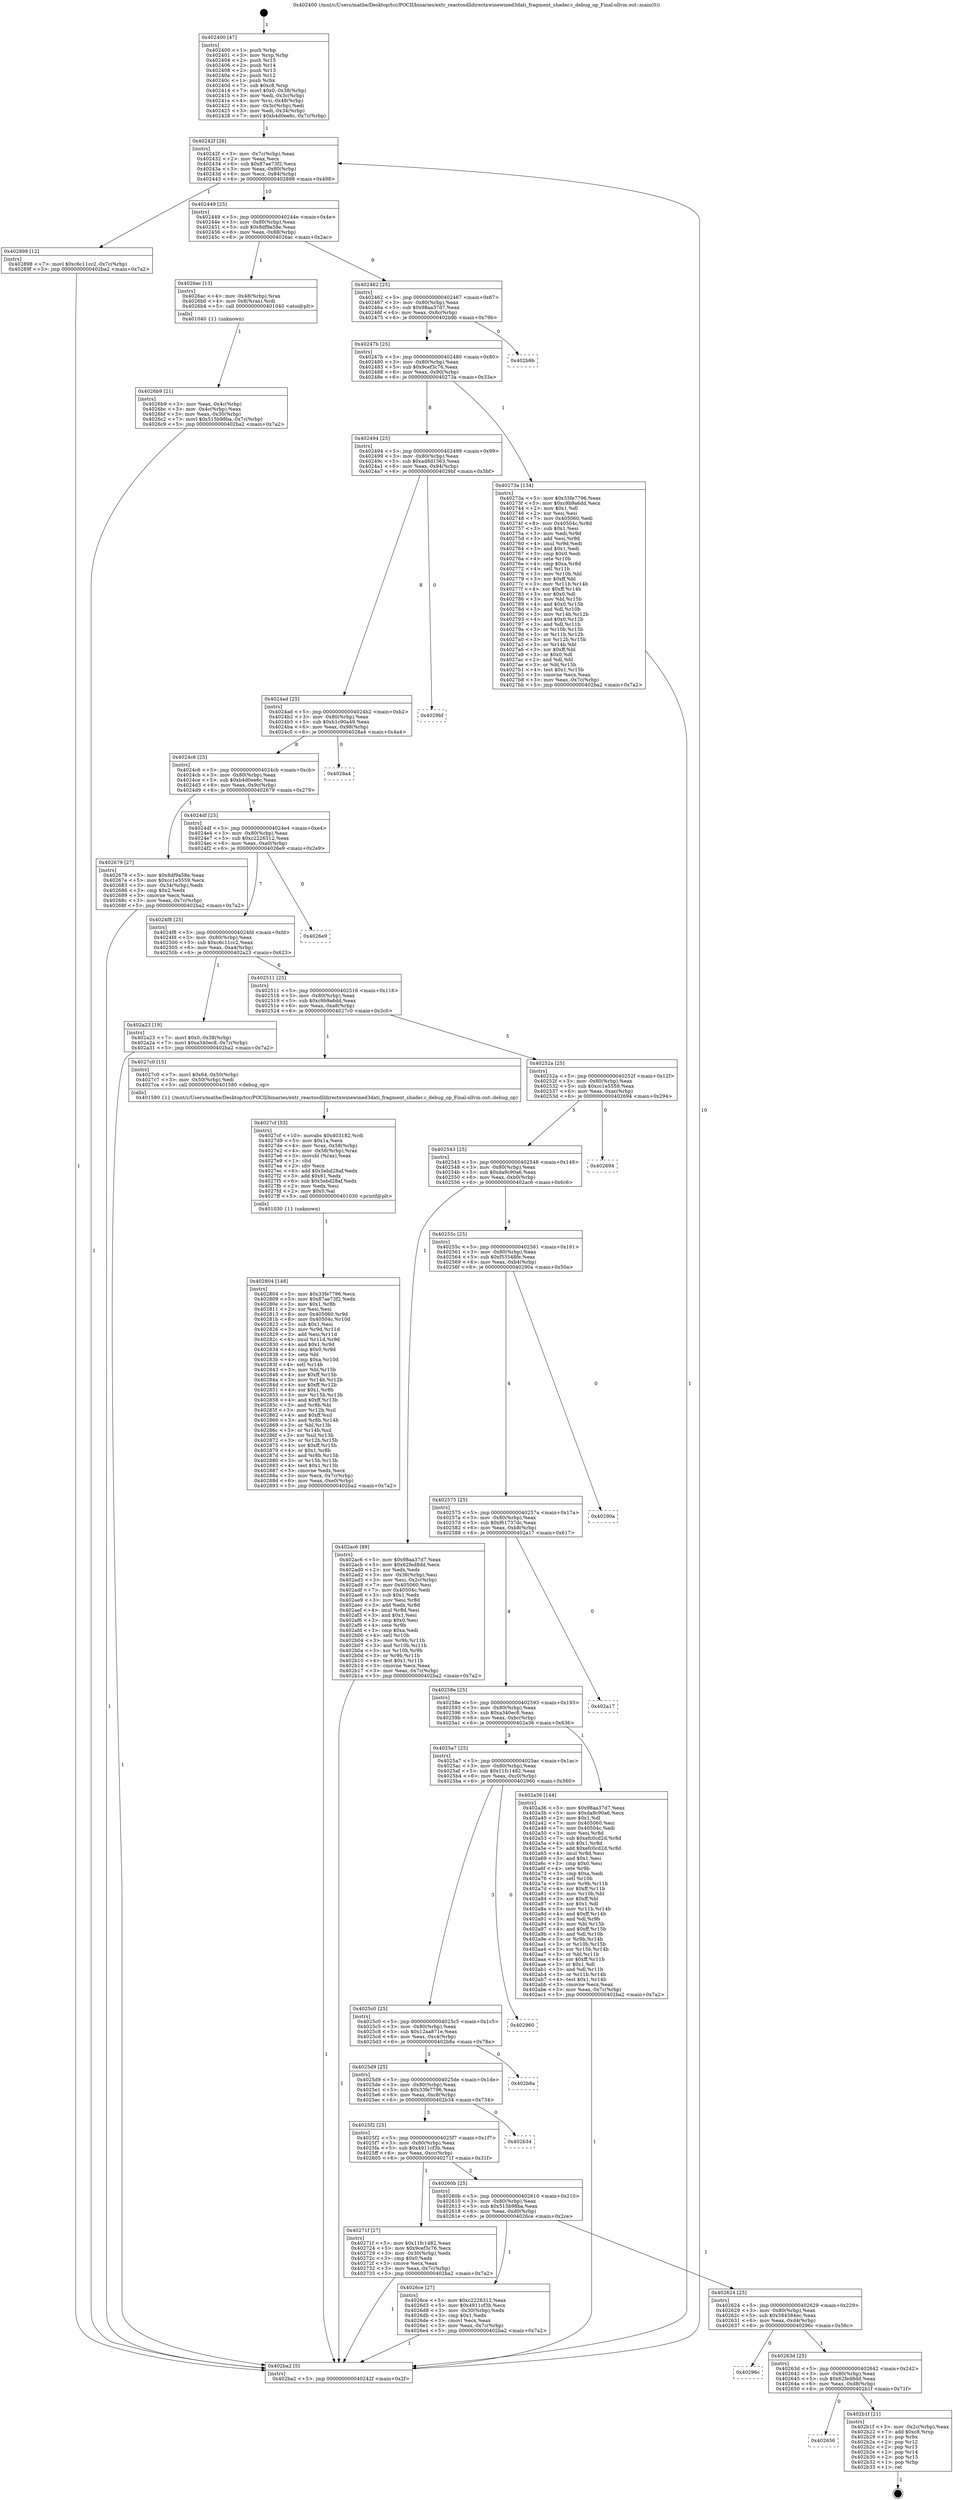 digraph "0x402400" {
  label = "0x402400 (/mnt/c/Users/mathe/Desktop/tcc/POCII/binaries/extr_reactosdlldirectxwinewined3dati_fragment_shader.c_debug_op_Final-ollvm.out::main(0))"
  labelloc = "t"
  node[shape=record]

  Entry [label="",width=0.3,height=0.3,shape=circle,fillcolor=black,style=filled]
  "0x40242f" [label="{
     0x40242f [26]\l
     | [instrs]\l
     &nbsp;&nbsp;0x40242f \<+3\>: mov -0x7c(%rbp),%eax\l
     &nbsp;&nbsp;0x402432 \<+2\>: mov %eax,%ecx\l
     &nbsp;&nbsp;0x402434 \<+6\>: sub $0x87ae73f2,%ecx\l
     &nbsp;&nbsp;0x40243a \<+3\>: mov %eax,-0x80(%rbp)\l
     &nbsp;&nbsp;0x40243d \<+6\>: mov %ecx,-0x84(%rbp)\l
     &nbsp;&nbsp;0x402443 \<+6\>: je 0000000000402898 \<main+0x498\>\l
  }"]
  "0x402898" [label="{
     0x402898 [12]\l
     | [instrs]\l
     &nbsp;&nbsp;0x402898 \<+7\>: movl $0xc6c11cc2,-0x7c(%rbp)\l
     &nbsp;&nbsp;0x40289f \<+5\>: jmp 0000000000402ba2 \<main+0x7a2\>\l
  }"]
  "0x402449" [label="{
     0x402449 [25]\l
     | [instrs]\l
     &nbsp;&nbsp;0x402449 \<+5\>: jmp 000000000040244e \<main+0x4e\>\l
     &nbsp;&nbsp;0x40244e \<+3\>: mov -0x80(%rbp),%eax\l
     &nbsp;&nbsp;0x402451 \<+5\>: sub $0x8df9a58e,%eax\l
     &nbsp;&nbsp;0x402456 \<+6\>: mov %eax,-0x88(%rbp)\l
     &nbsp;&nbsp;0x40245c \<+6\>: je 00000000004026ac \<main+0x2ac\>\l
  }"]
  Exit [label="",width=0.3,height=0.3,shape=circle,fillcolor=black,style=filled,peripheries=2]
  "0x4026ac" [label="{
     0x4026ac [13]\l
     | [instrs]\l
     &nbsp;&nbsp;0x4026ac \<+4\>: mov -0x48(%rbp),%rax\l
     &nbsp;&nbsp;0x4026b0 \<+4\>: mov 0x8(%rax),%rdi\l
     &nbsp;&nbsp;0x4026b4 \<+5\>: call 0000000000401040 \<atoi@plt\>\l
     | [calls]\l
     &nbsp;&nbsp;0x401040 \{1\} (unknown)\l
  }"]
  "0x402462" [label="{
     0x402462 [25]\l
     | [instrs]\l
     &nbsp;&nbsp;0x402462 \<+5\>: jmp 0000000000402467 \<main+0x67\>\l
     &nbsp;&nbsp;0x402467 \<+3\>: mov -0x80(%rbp),%eax\l
     &nbsp;&nbsp;0x40246a \<+5\>: sub $0x98aa37d7,%eax\l
     &nbsp;&nbsp;0x40246f \<+6\>: mov %eax,-0x8c(%rbp)\l
     &nbsp;&nbsp;0x402475 \<+6\>: je 0000000000402b9b \<main+0x79b\>\l
  }"]
  "0x402656" [label="{
     0x402656\l
  }", style=dashed]
  "0x402b9b" [label="{
     0x402b9b\l
  }", style=dashed]
  "0x40247b" [label="{
     0x40247b [25]\l
     | [instrs]\l
     &nbsp;&nbsp;0x40247b \<+5\>: jmp 0000000000402480 \<main+0x80\>\l
     &nbsp;&nbsp;0x402480 \<+3\>: mov -0x80(%rbp),%eax\l
     &nbsp;&nbsp;0x402483 \<+5\>: sub $0x9cef3c76,%eax\l
     &nbsp;&nbsp;0x402488 \<+6\>: mov %eax,-0x90(%rbp)\l
     &nbsp;&nbsp;0x40248e \<+6\>: je 000000000040273a \<main+0x33a\>\l
  }"]
  "0x402b1f" [label="{
     0x402b1f [21]\l
     | [instrs]\l
     &nbsp;&nbsp;0x402b1f \<+3\>: mov -0x2c(%rbp),%eax\l
     &nbsp;&nbsp;0x402b22 \<+7\>: add $0xc8,%rsp\l
     &nbsp;&nbsp;0x402b29 \<+1\>: pop %rbx\l
     &nbsp;&nbsp;0x402b2a \<+2\>: pop %r12\l
     &nbsp;&nbsp;0x402b2c \<+2\>: pop %r13\l
     &nbsp;&nbsp;0x402b2e \<+2\>: pop %r14\l
     &nbsp;&nbsp;0x402b30 \<+2\>: pop %r15\l
     &nbsp;&nbsp;0x402b32 \<+1\>: pop %rbp\l
     &nbsp;&nbsp;0x402b33 \<+1\>: ret\l
  }"]
  "0x40273a" [label="{
     0x40273a [134]\l
     | [instrs]\l
     &nbsp;&nbsp;0x40273a \<+5\>: mov $0x33fe7796,%eax\l
     &nbsp;&nbsp;0x40273f \<+5\>: mov $0xc9b9a6dd,%ecx\l
     &nbsp;&nbsp;0x402744 \<+2\>: mov $0x1,%dl\l
     &nbsp;&nbsp;0x402746 \<+2\>: xor %esi,%esi\l
     &nbsp;&nbsp;0x402748 \<+7\>: mov 0x405060,%edi\l
     &nbsp;&nbsp;0x40274f \<+8\>: mov 0x40504c,%r8d\l
     &nbsp;&nbsp;0x402757 \<+3\>: sub $0x1,%esi\l
     &nbsp;&nbsp;0x40275a \<+3\>: mov %edi,%r9d\l
     &nbsp;&nbsp;0x40275d \<+3\>: add %esi,%r9d\l
     &nbsp;&nbsp;0x402760 \<+4\>: imul %r9d,%edi\l
     &nbsp;&nbsp;0x402764 \<+3\>: and $0x1,%edi\l
     &nbsp;&nbsp;0x402767 \<+3\>: cmp $0x0,%edi\l
     &nbsp;&nbsp;0x40276a \<+4\>: sete %r10b\l
     &nbsp;&nbsp;0x40276e \<+4\>: cmp $0xa,%r8d\l
     &nbsp;&nbsp;0x402772 \<+4\>: setl %r11b\l
     &nbsp;&nbsp;0x402776 \<+3\>: mov %r10b,%bl\l
     &nbsp;&nbsp;0x402779 \<+3\>: xor $0xff,%bl\l
     &nbsp;&nbsp;0x40277c \<+3\>: mov %r11b,%r14b\l
     &nbsp;&nbsp;0x40277f \<+4\>: xor $0xff,%r14b\l
     &nbsp;&nbsp;0x402783 \<+3\>: xor $0x0,%dl\l
     &nbsp;&nbsp;0x402786 \<+3\>: mov %bl,%r15b\l
     &nbsp;&nbsp;0x402789 \<+4\>: and $0x0,%r15b\l
     &nbsp;&nbsp;0x40278d \<+3\>: and %dl,%r10b\l
     &nbsp;&nbsp;0x402790 \<+3\>: mov %r14b,%r12b\l
     &nbsp;&nbsp;0x402793 \<+4\>: and $0x0,%r12b\l
     &nbsp;&nbsp;0x402797 \<+3\>: and %dl,%r11b\l
     &nbsp;&nbsp;0x40279a \<+3\>: or %r10b,%r15b\l
     &nbsp;&nbsp;0x40279d \<+3\>: or %r11b,%r12b\l
     &nbsp;&nbsp;0x4027a0 \<+3\>: xor %r12b,%r15b\l
     &nbsp;&nbsp;0x4027a3 \<+3\>: or %r14b,%bl\l
     &nbsp;&nbsp;0x4027a6 \<+3\>: xor $0xff,%bl\l
     &nbsp;&nbsp;0x4027a9 \<+3\>: or $0x0,%dl\l
     &nbsp;&nbsp;0x4027ac \<+2\>: and %dl,%bl\l
     &nbsp;&nbsp;0x4027ae \<+3\>: or %bl,%r15b\l
     &nbsp;&nbsp;0x4027b1 \<+4\>: test $0x1,%r15b\l
     &nbsp;&nbsp;0x4027b5 \<+3\>: cmovne %ecx,%eax\l
     &nbsp;&nbsp;0x4027b8 \<+3\>: mov %eax,-0x7c(%rbp)\l
     &nbsp;&nbsp;0x4027bb \<+5\>: jmp 0000000000402ba2 \<main+0x7a2\>\l
  }"]
  "0x402494" [label="{
     0x402494 [25]\l
     | [instrs]\l
     &nbsp;&nbsp;0x402494 \<+5\>: jmp 0000000000402499 \<main+0x99\>\l
     &nbsp;&nbsp;0x402499 \<+3\>: mov -0x80(%rbp),%eax\l
     &nbsp;&nbsp;0x40249c \<+5\>: sub $0xad8d1563,%eax\l
     &nbsp;&nbsp;0x4024a1 \<+6\>: mov %eax,-0x94(%rbp)\l
     &nbsp;&nbsp;0x4024a7 \<+6\>: je 00000000004029bf \<main+0x5bf\>\l
  }"]
  "0x40263d" [label="{
     0x40263d [25]\l
     | [instrs]\l
     &nbsp;&nbsp;0x40263d \<+5\>: jmp 0000000000402642 \<main+0x242\>\l
     &nbsp;&nbsp;0x402642 \<+3\>: mov -0x80(%rbp),%eax\l
     &nbsp;&nbsp;0x402645 \<+5\>: sub $0x62fed8dd,%eax\l
     &nbsp;&nbsp;0x40264a \<+6\>: mov %eax,-0xd8(%rbp)\l
     &nbsp;&nbsp;0x402650 \<+6\>: je 0000000000402b1f \<main+0x71f\>\l
  }"]
  "0x4029bf" [label="{
     0x4029bf\l
  }", style=dashed]
  "0x4024ad" [label="{
     0x4024ad [25]\l
     | [instrs]\l
     &nbsp;&nbsp;0x4024ad \<+5\>: jmp 00000000004024b2 \<main+0xb2\>\l
     &nbsp;&nbsp;0x4024b2 \<+3\>: mov -0x80(%rbp),%eax\l
     &nbsp;&nbsp;0x4024b5 \<+5\>: sub $0xb1c90a49,%eax\l
     &nbsp;&nbsp;0x4024ba \<+6\>: mov %eax,-0x98(%rbp)\l
     &nbsp;&nbsp;0x4024c0 \<+6\>: je 00000000004028a4 \<main+0x4a4\>\l
  }"]
  "0x40296c" [label="{
     0x40296c\l
  }", style=dashed]
  "0x4028a4" [label="{
     0x4028a4\l
  }", style=dashed]
  "0x4024c6" [label="{
     0x4024c6 [25]\l
     | [instrs]\l
     &nbsp;&nbsp;0x4024c6 \<+5\>: jmp 00000000004024cb \<main+0xcb\>\l
     &nbsp;&nbsp;0x4024cb \<+3\>: mov -0x80(%rbp),%eax\l
     &nbsp;&nbsp;0x4024ce \<+5\>: sub $0xb4d0ee6c,%eax\l
     &nbsp;&nbsp;0x4024d3 \<+6\>: mov %eax,-0x9c(%rbp)\l
     &nbsp;&nbsp;0x4024d9 \<+6\>: je 0000000000402679 \<main+0x279\>\l
  }"]
  "0x402804" [label="{
     0x402804 [148]\l
     | [instrs]\l
     &nbsp;&nbsp;0x402804 \<+5\>: mov $0x33fe7796,%ecx\l
     &nbsp;&nbsp;0x402809 \<+5\>: mov $0x87ae73f2,%edx\l
     &nbsp;&nbsp;0x40280e \<+3\>: mov $0x1,%r8b\l
     &nbsp;&nbsp;0x402811 \<+2\>: xor %esi,%esi\l
     &nbsp;&nbsp;0x402813 \<+8\>: mov 0x405060,%r9d\l
     &nbsp;&nbsp;0x40281b \<+8\>: mov 0x40504c,%r10d\l
     &nbsp;&nbsp;0x402823 \<+3\>: sub $0x1,%esi\l
     &nbsp;&nbsp;0x402826 \<+3\>: mov %r9d,%r11d\l
     &nbsp;&nbsp;0x402829 \<+3\>: add %esi,%r11d\l
     &nbsp;&nbsp;0x40282c \<+4\>: imul %r11d,%r9d\l
     &nbsp;&nbsp;0x402830 \<+4\>: and $0x1,%r9d\l
     &nbsp;&nbsp;0x402834 \<+4\>: cmp $0x0,%r9d\l
     &nbsp;&nbsp;0x402838 \<+3\>: sete %bl\l
     &nbsp;&nbsp;0x40283b \<+4\>: cmp $0xa,%r10d\l
     &nbsp;&nbsp;0x40283f \<+4\>: setl %r14b\l
     &nbsp;&nbsp;0x402843 \<+3\>: mov %bl,%r15b\l
     &nbsp;&nbsp;0x402846 \<+4\>: xor $0xff,%r15b\l
     &nbsp;&nbsp;0x40284a \<+3\>: mov %r14b,%r12b\l
     &nbsp;&nbsp;0x40284d \<+4\>: xor $0xff,%r12b\l
     &nbsp;&nbsp;0x402851 \<+4\>: xor $0x1,%r8b\l
     &nbsp;&nbsp;0x402855 \<+3\>: mov %r15b,%r13b\l
     &nbsp;&nbsp;0x402858 \<+4\>: and $0xff,%r13b\l
     &nbsp;&nbsp;0x40285c \<+3\>: and %r8b,%bl\l
     &nbsp;&nbsp;0x40285f \<+3\>: mov %r12b,%sil\l
     &nbsp;&nbsp;0x402862 \<+4\>: and $0xff,%sil\l
     &nbsp;&nbsp;0x402866 \<+3\>: and %r8b,%r14b\l
     &nbsp;&nbsp;0x402869 \<+3\>: or %bl,%r13b\l
     &nbsp;&nbsp;0x40286c \<+3\>: or %r14b,%sil\l
     &nbsp;&nbsp;0x40286f \<+3\>: xor %sil,%r13b\l
     &nbsp;&nbsp;0x402872 \<+3\>: or %r12b,%r15b\l
     &nbsp;&nbsp;0x402875 \<+4\>: xor $0xff,%r15b\l
     &nbsp;&nbsp;0x402879 \<+4\>: or $0x1,%r8b\l
     &nbsp;&nbsp;0x40287d \<+3\>: and %r8b,%r15b\l
     &nbsp;&nbsp;0x402880 \<+3\>: or %r15b,%r13b\l
     &nbsp;&nbsp;0x402883 \<+4\>: test $0x1,%r13b\l
     &nbsp;&nbsp;0x402887 \<+3\>: cmovne %edx,%ecx\l
     &nbsp;&nbsp;0x40288a \<+3\>: mov %ecx,-0x7c(%rbp)\l
     &nbsp;&nbsp;0x40288d \<+6\>: mov %eax,-0xe0(%rbp)\l
     &nbsp;&nbsp;0x402893 \<+5\>: jmp 0000000000402ba2 \<main+0x7a2\>\l
  }"]
  "0x402679" [label="{
     0x402679 [27]\l
     | [instrs]\l
     &nbsp;&nbsp;0x402679 \<+5\>: mov $0x8df9a58e,%eax\l
     &nbsp;&nbsp;0x40267e \<+5\>: mov $0xcc1e5559,%ecx\l
     &nbsp;&nbsp;0x402683 \<+3\>: mov -0x34(%rbp),%edx\l
     &nbsp;&nbsp;0x402686 \<+3\>: cmp $0x2,%edx\l
     &nbsp;&nbsp;0x402689 \<+3\>: cmovne %ecx,%eax\l
     &nbsp;&nbsp;0x40268c \<+3\>: mov %eax,-0x7c(%rbp)\l
     &nbsp;&nbsp;0x40268f \<+5\>: jmp 0000000000402ba2 \<main+0x7a2\>\l
  }"]
  "0x4024df" [label="{
     0x4024df [25]\l
     | [instrs]\l
     &nbsp;&nbsp;0x4024df \<+5\>: jmp 00000000004024e4 \<main+0xe4\>\l
     &nbsp;&nbsp;0x4024e4 \<+3\>: mov -0x80(%rbp),%eax\l
     &nbsp;&nbsp;0x4024e7 \<+5\>: sub $0xc2226312,%eax\l
     &nbsp;&nbsp;0x4024ec \<+6\>: mov %eax,-0xa0(%rbp)\l
     &nbsp;&nbsp;0x4024f2 \<+6\>: je 00000000004026e9 \<main+0x2e9\>\l
  }"]
  "0x402ba2" [label="{
     0x402ba2 [5]\l
     | [instrs]\l
     &nbsp;&nbsp;0x402ba2 \<+5\>: jmp 000000000040242f \<main+0x2f\>\l
  }"]
  "0x402400" [label="{
     0x402400 [47]\l
     | [instrs]\l
     &nbsp;&nbsp;0x402400 \<+1\>: push %rbp\l
     &nbsp;&nbsp;0x402401 \<+3\>: mov %rsp,%rbp\l
     &nbsp;&nbsp;0x402404 \<+2\>: push %r15\l
     &nbsp;&nbsp;0x402406 \<+2\>: push %r14\l
     &nbsp;&nbsp;0x402408 \<+2\>: push %r13\l
     &nbsp;&nbsp;0x40240a \<+2\>: push %r12\l
     &nbsp;&nbsp;0x40240c \<+1\>: push %rbx\l
     &nbsp;&nbsp;0x40240d \<+7\>: sub $0xc8,%rsp\l
     &nbsp;&nbsp;0x402414 \<+7\>: movl $0x0,-0x38(%rbp)\l
     &nbsp;&nbsp;0x40241b \<+3\>: mov %edi,-0x3c(%rbp)\l
     &nbsp;&nbsp;0x40241e \<+4\>: mov %rsi,-0x48(%rbp)\l
     &nbsp;&nbsp;0x402422 \<+3\>: mov -0x3c(%rbp),%edi\l
     &nbsp;&nbsp;0x402425 \<+3\>: mov %edi,-0x34(%rbp)\l
     &nbsp;&nbsp;0x402428 \<+7\>: movl $0xb4d0ee6c,-0x7c(%rbp)\l
  }"]
  "0x4026b9" [label="{
     0x4026b9 [21]\l
     | [instrs]\l
     &nbsp;&nbsp;0x4026b9 \<+3\>: mov %eax,-0x4c(%rbp)\l
     &nbsp;&nbsp;0x4026bc \<+3\>: mov -0x4c(%rbp),%eax\l
     &nbsp;&nbsp;0x4026bf \<+3\>: mov %eax,-0x30(%rbp)\l
     &nbsp;&nbsp;0x4026c2 \<+7\>: movl $0x515b98ba,-0x7c(%rbp)\l
     &nbsp;&nbsp;0x4026c9 \<+5\>: jmp 0000000000402ba2 \<main+0x7a2\>\l
  }"]
  "0x4027cf" [label="{
     0x4027cf [53]\l
     | [instrs]\l
     &nbsp;&nbsp;0x4027cf \<+10\>: movabs $0x403182,%rdi\l
     &nbsp;&nbsp;0x4027d9 \<+5\>: mov $0x1a,%ecx\l
     &nbsp;&nbsp;0x4027de \<+4\>: mov %rax,-0x58(%rbp)\l
     &nbsp;&nbsp;0x4027e2 \<+4\>: mov -0x58(%rbp),%rax\l
     &nbsp;&nbsp;0x4027e6 \<+3\>: movsbl (%rax),%eax\l
     &nbsp;&nbsp;0x4027e9 \<+1\>: cltd\l
     &nbsp;&nbsp;0x4027ea \<+2\>: idiv %ecx\l
     &nbsp;&nbsp;0x4027ec \<+6\>: add $0x5ebd28af,%edx\l
     &nbsp;&nbsp;0x4027f2 \<+3\>: add $0x61,%edx\l
     &nbsp;&nbsp;0x4027f5 \<+6\>: sub $0x5ebd28af,%edx\l
     &nbsp;&nbsp;0x4027fb \<+2\>: mov %edx,%esi\l
     &nbsp;&nbsp;0x4027fd \<+2\>: mov $0x0,%al\l
     &nbsp;&nbsp;0x4027ff \<+5\>: call 0000000000401030 \<printf@plt\>\l
     | [calls]\l
     &nbsp;&nbsp;0x401030 \{1\} (unknown)\l
  }"]
  "0x4026e9" [label="{
     0x4026e9\l
  }", style=dashed]
  "0x4024f8" [label="{
     0x4024f8 [25]\l
     | [instrs]\l
     &nbsp;&nbsp;0x4024f8 \<+5\>: jmp 00000000004024fd \<main+0xfd\>\l
     &nbsp;&nbsp;0x4024fd \<+3\>: mov -0x80(%rbp),%eax\l
     &nbsp;&nbsp;0x402500 \<+5\>: sub $0xc6c11cc2,%eax\l
     &nbsp;&nbsp;0x402505 \<+6\>: mov %eax,-0xa4(%rbp)\l
     &nbsp;&nbsp;0x40250b \<+6\>: je 0000000000402a23 \<main+0x623\>\l
  }"]
  "0x402624" [label="{
     0x402624 [25]\l
     | [instrs]\l
     &nbsp;&nbsp;0x402624 \<+5\>: jmp 0000000000402629 \<main+0x229\>\l
     &nbsp;&nbsp;0x402629 \<+3\>: mov -0x80(%rbp),%eax\l
     &nbsp;&nbsp;0x40262c \<+5\>: sub $0x584584ec,%eax\l
     &nbsp;&nbsp;0x402631 \<+6\>: mov %eax,-0xd4(%rbp)\l
     &nbsp;&nbsp;0x402637 \<+6\>: je 000000000040296c \<main+0x56c\>\l
  }"]
  "0x402a23" [label="{
     0x402a23 [19]\l
     | [instrs]\l
     &nbsp;&nbsp;0x402a23 \<+7\>: movl $0x0,-0x38(%rbp)\l
     &nbsp;&nbsp;0x402a2a \<+7\>: movl $0xa340ec8,-0x7c(%rbp)\l
     &nbsp;&nbsp;0x402a31 \<+5\>: jmp 0000000000402ba2 \<main+0x7a2\>\l
  }"]
  "0x402511" [label="{
     0x402511 [25]\l
     | [instrs]\l
     &nbsp;&nbsp;0x402511 \<+5\>: jmp 0000000000402516 \<main+0x116\>\l
     &nbsp;&nbsp;0x402516 \<+3\>: mov -0x80(%rbp),%eax\l
     &nbsp;&nbsp;0x402519 \<+5\>: sub $0xc9b9a6dd,%eax\l
     &nbsp;&nbsp;0x40251e \<+6\>: mov %eax,-0xa8(%rbp)\l
     &nbsp;&nbsp;0x402524 \<+6\>: je 00000000004027c0 \<main+0x3c0\>\l
  }"]
  "0x4026ce" [label="{
     0x4026ce [27]\l
     | [instrs]\l
     &nbsp;&nbsp;0x4026ce \<+5\>: mov $0xc2226312,%eax\l
     &nbsp;&nbsp;0x4026d3 \<+5\>: mov $0x4911cf3b,%ecx\l
     &nbsp;&nbsp;0x4026d8 \<+3\>: mov -0x30(%rbp),%edx\l
     &nbsp;&nbsp;0x4026db \<+3\>: cmp $0x1,%edx\l
     &nbsp;&nbsp;0x4026de \<+3\>: cmovl %ecx,%eax\l
     &nbsp;&nbsp;0x4026e1 \<+3\>: mov %eax,-0x7c(%rbp)\l
     &nbsp;&nbsp;0x4026e4 \<+5\>: jmp 0000000000402ba2 \<main+0x7a2\>\l
  }"]
  "0x4027c0" [label="{
     0x4027c0 [15]\l
     | [instrs]\l
     &nbsp;&nbsp;0x4027c0 \<+7\>: movl $0x64,-0x50(%rbp)\l
     &nbsp;&nbsp;0x4027c7 \<+3\>: mov -0x50(%rbp),%edi\l
     &nbsp;&nbsp;0x4027ca \<+5\>: call 0000000000401580 \<debug_op\>\l
     | [calls]\l
     &nbsp;&nbsp;0x401580 \{1\} (/mnt/c/Users/mathe/Desktop/tcc/POCII/binaries/extr_reactosdlldirectxwinewined3dati_fragment_shader.c_debug_op_Final-ollvm.out::debug_op)\l
  }"]
  "0x40252a" [label="{
     0x40252a [25]\l
     | [instrs]\l
     &nbsp;&nbsp;0x40252a \<+5\>: jmp 000000000040252f \<main+0x12f\>\l
     &nbsp;&nbsp;0x40252f \<+3\>: mov -0x80(%rbp),%eax\l
     &nbsp;&nbsp;0x402532 \<+5\>: sub $0xcc1e5559,%eax\l
     &nbsp;&nbsp;0x402537 \<+6\>: mov %eax,-0xac(%rbp)\l
     &nbsp;&nbsp;0x40253d \<+6\>: je 0000000000402694 \<main+0x294\>\l
  }"]
  "0x40260b" [label="{
     0x40260b [25]\l
     | [instrs]\l
     &nbsp;&nbsp;0x40260b \<+5\>: jmp 0000000000402610 \<main+0x210\>\l
     &nbsp;&nbsp;0x402610 \<+3\>: mov -0x80(%rbp),%eax\l
     &nbsp;&nbsp;0x402613 \<+5\>: sub $0x515b98ba,%eax\l
     &nbsp;&nbsp;0x402618 \<+6\>: mov %eax,-0xd0(%rbp)\l
     &nbsp;&nbsp;0x40261e \<+6\>: je 00000000004026ce \<main+0x2ce\>\l
  }"]
  "0x402694" [label="{
     0x402694\l
  }", style=dashed]
  "0x402543" [label="{
     0x402543 [25]\l
     | [instrs]\l
     &nbsp;&nbsp;0x402543 \<+5\>: jmp 0000000000402548 \<main+0x148\>\l
     &nbsp;&nbsp;0x402548 \<+3\>: mov -0x80(%rbp),%eax\l
     &nbsp;&nbsp;0x40254b \<+5\>: sub $0xda9c90a6,%eax\l
     &nbsp;&nbsp;0x402550 \<+6\>: mov %eax,-0xb0(%rbp)\l
     &nbsp;&nbsp;0x402556 \<+6\>: je 0000000000402ac6 \<main+0x6c6\>\l
  }"]
  "0x40271f" [label="{
     0x40271f [27]\l
     | [instrs]\l
     &nbsp;&nbsp;0x40271f \<+5\>: mov $0x11fc1482,%eax\l
     &nbsp;&nbsp;0x402724 \<+5\>: mov $0x9cef3c76,%ecx\l
     &nbsp;&nbsp;0x402729 \<+3\>: mov -0x30(%rbp),%edx\l
     &nbsp;&nbsp;0x40272c \<+3\>: cmp $0x0,%edx\l
     &nbsp;&nbsp;0x40272f \<+3\>: cmove %ecx,%eax\l
     &nbsp;&nbsp;0x402732 \<+3\>: mov %eax,-0x7c(%rbp)\l
     &nbsp;&nbsp;0x402735 \<+5\>: jmp 0000000000402ba2 \<main+0x7a2\>\l
  }"]
  "0x402ac6" [label="{
     0x402ac6 [89]\l
     | [instrs]\l
     &nbsp;&nbsp;0x402ac6 \<+5\>: mov $0x98aa37d7,%eax\l
     &nbsp;&nbsp;0x402acb \<+5\>: mov $0x62fed8dd,%ecx\l
     &nbsp;&nbsp;0x402ad0 \<+2\>: xor %edx,%edx\l
     &nbsp;&nbsp;0x402ad2 \<+3\>: mov -0x38(%rbp),%esi\l
     &nbsp;&nbsp;0x402ad5 \<+3\>: mov %esi,-0x2c(%rbp)\l
     &nbsp;&nbsp;0x402ad8 \<+7\>: mov 0x405060,%esi\l
     &nbsp;&nbsp;0x402adf \<+7\>: mov 0x40504c,%edi\l
     &nbsp;&nbsp;0x402ae6 \<+3\>: sub $0x1,%edx\l
     &nbsp;&nbsp;0x402ae9 \<+3\>: mov %esi,%r8d\l
     &nbsp;&nbsp;0x402aec \<+3\>: add %edx,%r8d\l
     &nbsp;&nbsp;0x402aef \<+4\>: imul %r8d,%esi\l
     &nbsp;&nbsp;0x402af3 \<+3\>: and $0x1,%esi\l
     &nbsp;&nbsp;0x402af6 \<+3\>: cmp $0x0,%esi\l
     &nbsp;&nbsp;0x402af9 \<+4\>: sete %r9b\l
     &nbsp;&nbsp;0x402afd \<+3\>: cmp $0xa,%edi\l
     &nbsp;&nbsp;0x402b00 \<+4\>: setl %r10b\l
     &nbsp;&nbsp;0x402b04 \<+3\>: mov %r9b,%r11b\l
     &nbsp;&nbsp;0x402b07 \<+3\>: and %r10b,%r11b\l
     &nbsp;&nbsp;0x402b0a \<+3\>: xor %r10b,%r9b\l
     &nbsp;&nbsp;0x402b0d \<+3\>: or %r9b,%r11b\l
     &nbsp;&nbsp;0x402b10 \<+4\>: test $0x1,%r11b\l
     &nbsp;&nbsp;0x402b14 \<+3\>: cmovne %ecx,%eax\l
     &nbsp;&nbsp;0x402b17 \<+3\>: mov %eax,-0x7c(%rbp)\l
     &nbsp;&nbsp;0x402b1a \<+5\>: jmp 0000000000402ba2 \<main+0x7a2\>\l
  }"]
  "0x40255c" [label="{
     0x40255c [25]\l
     | [instrs]\l
     &nbsp;&nbsp;0x40255c \<+5\>: jmp 0000000000402561 \<main+0x161\>\l
     &nbsp;&nbsp;0x402561 \<+3\>: mov -0x80(%rbp),%eax\l
     &nbsp;&nbsp;0x402564 \<+5\>: sub $0xf53548fe,%eax\l
     &nbsp;&nbsp;0x402569 \<+6\>: mov %eax,-0xb4(%rbp)\l
     &nbsp;&nbsp;0x40256f \<+6\>: je 000000000040290a \<main+0x50a\>\l
  }"]
  "0x4025f2" [label="{
     0x4025f2 [25]\l
     | [instrs]\l
     &nbsp;&nbsp;0x4025f2 \<+5\>: jmp 00000000004025f7 \<main+0x1f7\>\l
     &nbsp;&nbsp;0x4025f7 \<+3\>: mov -0x80(%rbp),%eax\l
     &nbsp;&nbsp;0x4025fa \<+5\>: sub $0x4911cf3b,%eax\l
     &nbsp;&nbsp;0x4025ff \<+6\>: mov %eax,-0xcc(%rbp)\l
     &nbsp;&nbsp;0x402605 \<+6\>: je 000000000040271f \<main+0x31f\>\l
  }"]
  "0x40290a" [label="{
     0x40290a\l
  }", style=dashed]
  "0x402575" [label="{
     0x402575 [25]\l
     | [instrs]\l
     &nbsp;&nbsp;0x402575 \<+5\>: jmp 000000000040257a \<main+0x17a\>\l
     &nbsp;&nbsp;0x40257a \<+3\>: mov -0x80(%rbp),%eax\l
     &nbsp;&nbsp;0x40257d \<+5\>: sub $0xf61737dc,%eax\l
     &nbsp;&nbsp;0x402582 \<+6\>: mov %eax,-0xb8(%rbp)\l
     &nbsp;&nbsp;0x402588 \<+6\>: je 0000000000402a17 \<main+0x617\>\l
  }"]
  "0x402b34" [label="{
     0x402b34\l
  }", style=dashed]
  "0x402a17" [label="{
     0x402a17\l
  }", style=dashed]
  "0x40258e" [label="{
     0x40258e [25]\l
     | [instrs]\l
     &nbsp;&nbsp;0x40258e \<+5\>: jmp 0000000000402593 \<main+0x193\>\l
     &nbsp;&nbsp;0x402593 \<+3\>: mov -0x80(%rbp),%eax\l
     &nbsp;&nbsp;0x402596 \<+5\>: sub $0xa340ec8,%eax\l
     &nbsp;&nbsp;0x40259b \<+6\>: mov %eax,-0xbc(%rbp)\l
     &nbsp;&nbsp;0x4025a1 \<+6\>: je 0000000000402a36 \<main+0x636\>\l
  }"]
  "0x4025d9" [label="{
     0x4025d9 [25]\l
     | [instrs]\l
     &nbsp;&nbsp;0x4025d9 \<+5\>: jmp 00000000004025de \<main+0x1de\>\l
     &nbsp;&nbsp;0x4025de \<+3\>: mov -0x80(%rbp),%eax\l
     &nbsp;&nbsp;0x4025e1 \<+5\>: sub $0x33fe7796,%eax\l
     &nbsp;&nbsp;0x4025e6 \<+6\>: mov %eax,-0xc8(%rbp)\l
     &nbsp;&nbsp;0x4025ec \<+6\>: je 0000000000402b34 \<main+0x734\>\l
  }"]
  "0x402a36" [label="{
     0x402a36 [144]\l
     | [instrs]\l
     &nbsp;&nbsp;0x402a36 \<+5\>: mov $0x98aa37d7,%eax\l
     &nbsp;&nbsp;0x402a3b \<+5\>: mov $0xda9c90a6,%ecx\l
     &nbsp;&nbsp;0x402a40 \<+2\>: mov $0x1,%dl\l
     &nbsp;&nbsp;0x402a42 \<+7\>: mov 0x405060,%esi\l
     &nbsp;&nbsp;0x402a49 \<+7\>: mov 0x40504c,%edi\l
     &nbsp;&nbsp;0x402a50 \<+3\>: mov %esi,%r8d\l
     &nbsp;&nbsp;0x402a53 \<+7\>: sub $0xefc0cd2d,%r8d\l
     &nbsp;&nbsp;0x402a5a \<+4\>: sub $0x1,%r8d\l
     &nbsp;&nbsp;0x402a5e \<+7\>: add $0xefc0cd2d,%r8d\l
     &nbsp;&nbsp;0x402a65 \<+4\>: imul %r8d,%esi\l
     &nbsp;&nbsp;0x402a69 \<+3\>: and $0x1,%esi\l
     &nbsp;&nbsp;0x402a6c \<+3\>: cmp $0x0,%esi\l
     &nbsp;&nbsp;0x402a6f \<+4\>: sete %r9b\l
     &nbsp;&nbsp;0x402a73 \<+3\>: cmp $0xa,%edi\l
     &nbsp;&nbsp;0x402a76 \<+4\>: setl %r10b\l
     &nbsp;&nbsp;0x402a7a \<+3\>: mov %r9b,%r11b\l
     &nbsp;&nbsp;0x402a7d \<+4\>: xor $0xff,%r11b\l
     &nbsp;&nbsp;0x402a81 \<+3\>: mov %r10b,%bl\l
     &nbsp;&nbsp;0x402a84 \<+3\>: xor $0xff,%bl\l
     &nbsp;&nbsp;0x402a87 \<+3\>: xor $0x1,%dl\l
     &nbsp;&nbsp;0x402a8a \<+3\>: mov %r11b,%r14b\l
     &nbsp;&nbsp;0x402a8d \<+4\>: and $0xff,%r14b\l
     &nbsp;&nbsp;0x402a91 \<+3\>: and %dl,%r9b\l
     &nbsp;&nbsp;0x402a94 \<+3\>: mov %bl,%r15b\l
     &nbsp;&nbsp;0x402a97 \<+4\>: and $0xff,%r15b\l
     &nbsp;&nbsp;0x402a9b \<+3\>: and %dl,%r10b\l
     &nbsp;&nbsp;0x402a9e \<+3\>: or %r9b,%r14b\l
     &nbsp;&nbsp;0x402aa1 \<+3\>: or %r10b,%r15b\l
     &nbsp;&nbsp;0x402aa4 \<+3\>: xor %r15b,%r14b\l
     &nbsp;&nbsp;0x402aa7 \<+3\>: or %bl,%r11b\l
     &nbsp;&nbsp;0x402aaa \<+4\>: xor $0xff,%r11b\l
     &nbsp;&nbsp;0x402aae \<+3\>: or $0x1,%dl\l
     &nbsp;&nbsp;0x402ab1 \<+3\>: and %dl,%r11b\l
     &nbsp;&nbsp;0x402ab4 \<+3\>: or %r11b,%r14b\l
     &nbsp;&nbsp;0x402ab7 \<+4\>: test $0x1,%r14b\l
     &nbsp;&nbsp;0x402abb \<+3\>: cmovne %ecx,%eax\l
     &nbsp;&nbsp;0x402abe \<+3\>: mov %eax,-0x7c(%rbp)\l
     &nbsp;&nbsp;0x402ac1 \<+5\>: jmp 0000000000402ba2 \<main+0x7a2\>\l
  }"]
  "0x4025a7" [label="{
     0x4025a7 [25]\l
     | [instrs]\l
     &nbsp;&nbsp;0x4025a7 \<+5\>: jmp 00000000004025ac \<main+0x1ac\>\l
     &nbsp;&nbsp;0x4025ac \<+3\>: mov -0x80(%rbp),%eax\l
     &nbsp;&nbsp;0x4025af \<+5\>: sub $0x11fc1482,%eax\l
     &nbsp;&nbsp;0x4025b4 \<+6\>: mov %eax,-0xc0(%rbp)\l
     &nbsp;&nbsp;0x4025ba \<+6\>: je 0000000000402960 \<main+0x560\>\l
  }"]
  "0x402b8a" [label="{
     0x402b8a\l
  }", style=dashed]
  "0x402960" [label="{
     0x402960\l
  }", style=dashed]
  "0x4025c0" [label="{
     0x4025c0 [25]\l
     | [instrs]\l
     &nbsp;&nbsp;0x4025c0 \<+5\>: jmp 00000000004025c5 \<main+0x1c5\>\l
     &nbsp;&nbsp;0x4025c5 \<+3\>: mov -0x80(%rbp),%eax\l
     &nbsp;&nbsp;0x4025c8 \<+5\>: sub $0x12aa871e,%eax\l
     &nbsp;&nbsp;0x4025cd \<+6\>: mov %eax,-0xc4(%rbp)\l
     &nbsp;&nbsp;0x4025d3 \<+6\>: je 0000000000402b8a \<main+0x78a\>\l
  }"]
  Entry -> "0x402400" [label=" 1"]
  "0x40242f" -> "0x402898" [label=" 1"]
  "0x40242f" -> "0x402449" [label=" 10"]
  "0x402b1f" -> Exit [label=" 1"]
  "0x402449" -> "0x4026ac" [label=" 1"]
  "0x402449" -> "0x402462" [label=" 9"]
  "0x40263d" -> "0x402656" [label=" 0"]
  "0x402462" -> "0x402b9b" [label=" 0"]
  "0x402462" -> "0x40247b" [label=" 9"]
  "0x40263d" -> "0x402b1f" [label=" 1"]
  "0x40247b" -> "0x40273a" [label=" 1"]
  "0x40247b" -> "0x402494" [label=" 8"]
  "0x402624" -> "0x40263d" [label=" 1"]
  "0x402494" -> "0x4029bf" [label=" 0"]
  "0x402494" -> "0x4024ad" [label=" 8"]
  "0x402624" -> "0x40296c" [label=" 0"]
  "0x4024ad" -> "0x4028a4" [label=" 0"]
  "0x4024ad" -> "0x4024c6" [label=" 8"]
  "0x402ac6" -> "0x402ba2" [label=" 1"]
  "0x4024c6" -> "0x402679" [label=" 1"]
  "0x4024c6" -> "0x4024df" [label=" 7"]
  "0x402679" -> "0x402ba2" [label=" 1"]
  "0x402400" -> "0x40242f" [label=" 1"]
  "0x402ba2" -> "0x40242f" [label=" 10"]
  "0x4026ac" -> "0x4026b9" [label=" 1"]
  "0x4026b9" -> "0x402ba2" [label=" 1"]
  "0x402a36" -> "0x402ba2" [label=" 1"]
  "0x4024df" -> "0x4026e9" [label=" 0"]
  "0x4024df" -> "0x4024f8" [label=" 7"]
  "0x402a23" -> "0x402ba2" [label=" 1"]
  "0x4024f8" -> "0x402a23" [label=" 1"]
  "0x4024f8" -> "0x402511" [label=" 6"]
  "0x402898" -> "0x402ba2" [label=" 1"]
  "0x402511" -> "0x4027c0" [label=" 1"]
  "0x402511" -> "0x40252a" [label=" 5"]
  "0x402804" -> "0x402ba2" [label=" 1"]
  "0x40252a" -> "0x402694" [label=" 0"]
  "0x40252a" -> "0x402543" [label=" 5"]
  "0x4027c0" -> "0x4027cf" [label=" 1"]
  "0x402543" -> "0x402ac6" [label=" 1"]
  "0x402543" -> "0x40255c" [label=" 4"]
  "0x40273a" -> "0x402ba2" [label=" 1"]
  "0x40255c" -> "0x40290a" [label=" 0"]
  "0x40255c" -> "0x402575" [label=" 4"]
  "0x4026ce" -> "0x402ba2" [label=" 1"]
  "0x402575" -> "0x402a17" [label=" 0"]
  "0x402575" -> "0x40258e" [label=" 4"]
  "0x40260b" -> "0x402624" [label=" 1"]
  "0x40258e" -> "0x402a36" [label=" 1"]
  "0x40258e" -> "0x4025a7" [label=" 3"]
  "0x4027cf" -> "0x402804" [label=" 1"]
  "0x4025a7" -> "0x402960" [label=" 0"]
  "0x4025a7" -> "0x4025c0" [label=" 3"]
  "0x4025f2" -> "0x40260b" [label=" 2"]
  "0x4025c0" -> "0x402b8a" [label=" 0"]
  "0x4025c0" -> "0x4025d9" [label=" 3"]
  "0x40260b" -> "0x4026ce" [label=" 1"]
  "0x4025d9" -> "0x402b34" [label=" 0"]
  "0x4025d9" -> "0x4025f2" [label=" 3"]
  "0x40271f" -> "0x402ba2" [label=" 1"]
  "0x4025f2" -> "0x40271f" [label=" 1"]
}
